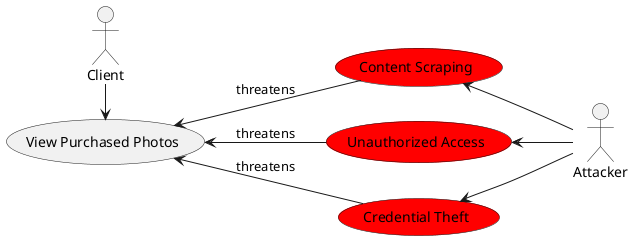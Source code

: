 @startuml ViewPurchasedPhotosAbuseCases

left to right direction

actor Client
actor Attacker

usecase (View Purchased Photos)
usecase (Credential Theft) #Red
usecase (Unauthorized Access) #Red
usecase (Content Scraping) #Red

Client -> (View Purchased Photos)
Attacker -up-> (Credential Theft)
Attacker -up-> (Unauthorized Access)
Attacker -up-> (Content Scraping)



(Credential Theft) -up-> (View Purchased Photos) : threatens
(Unauthorized Access) -up-> (View Purchased Photos) : threatens
(Content Scraping) -up-> (View Purchased Photos) : threatens

@enduml